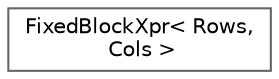 digraph "Graphical Class Hierarchy"
{
 // LATEX_PDF_SIZE
  bgcolor="transparent";
  edge [fontname=Helvetica,fontsize=10,labelfontname=Helvetica,labelfontsize=10];
  node [fontname=Helvetica,fontsize=10,shape=box,height=0.2,width=0.4];
  rankdir="LR";
  Node0 [id="Node000000",label="FixedBlockXpr\< Rows,\l Cols \>",height=0.2,width=0.4,color="grey40", fillcolor="white", style="filled",URL="$structFixedBlockXpr.html",tooltip=" "];
}
